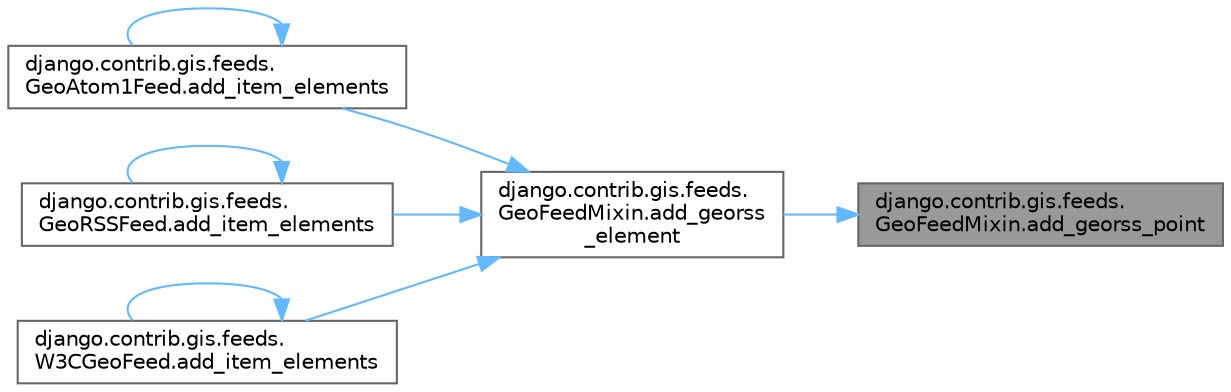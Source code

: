 digraph "django.contrib.gis.feeds.GeoFeedMixin.add_georss_point"
{
 // LATEX_PDF_SIZE
  bgcolor="transparent";
  edge [fontname=Helvetica,fontsize=10,labelfontname=Helvetica,labelfontsize=10];
  node [fontname=Helvetica,fontsize=10,shape=box,height=0.2,width=0.4];
  rankdir="RL";
  Node1 [id="Node000001",label="django.contrib.gis.feeds.\lGeoFeedMixin.add_georss_point",height=0.2,width=0.4,color="gray40", fillcolor="grey60", style="filled", fontcolor="black",tooltip=" "];
  Node1 -> Node2 [id="edge1_Node000001_Node000002",dir="back",color="steelblue1",style="solid",tooltip=" "];
  Node2 [id="Node000002",label="django.contrib.gis.feeds.\lGeoFeedMixin.add_georss\l_element",height=0.2,width=0.4,color="grey40", fillcolor="white", style="filled",URL="$classdjango_1_1contrib_1_1gis_1_1feeds_1_1_geo_feed_mixin.html#a8f1786cc2901fa4da4d393cfaac0bb0f",tooltip=" "];
  Node2 -> Node3 [id="edge2_Node000002_Node000003",dir="back",color="steelblue1",style="solid",tooltip=" "];
  Node3 [id="Node000003",label="django.contrib.gis.feeds.\lGeoAtom1Feed.add_item_elements",height=0.2,width=0.4,color="grey40", fillcolor="white", style="filled",URL="$classdjango_1_1contrib_1_1gis_1_1feeds_1_1_geo_atom1_feed.html#a6992c15afa7f7967f01d76a17a79a670",tooltip=" "];
  Node3 -> Node3 [id="edge3_Node000003_Node000003",dir="back",color="steelblue1",style="solid",tooltip=" "];
  Node2 -> Node4 [id="edge4_Node000002_Node000004",dir="back",color="steelblue1",style="solid",tooltip=" "];
  Node4 [id="Node000004",label="django.contrib.gis.feeds.\lGeoRSSFeed.add_item_elements",height=0.2,width=0.4,color="grey40", fillcolor="white", style="filled",URL="$classdjango_1_1contrib_1_1gis_1_1feeds_1_1_geo_r_s_s_feed.html#a8418711c8ff060d29da7340295302c52",tooltip=" "];
  Node4 -> Node4 [id="edge5_Node000004_Node000004",dir="back",color="steelblue1",style="solid",tooltip=" "];
  Node2 -> Node5 [id="edge6_Node000002_Node000005",dir="back",color="steelblue1",style="solid",tooltip=" "];
  Node5 [id="Node000005",label="django.contrib.gis.feeds.\lW3CGeoFeed.add_item_elements",height=0.2,width=0.4,color="grey40", fillcolor="white", style="filled",URL="$classdjango_1_1contrib_1_1gis_1_1feeds_1_1_w3_c_geo_feed.html#a6ee897cc103598659422f08d88d18a12",tooltip=" "];
  Node5 -> Node5 [id="edge7_Node000005_Node000005",dir="back",color="steelblue1",style="solid",tooltip=" "];
}
